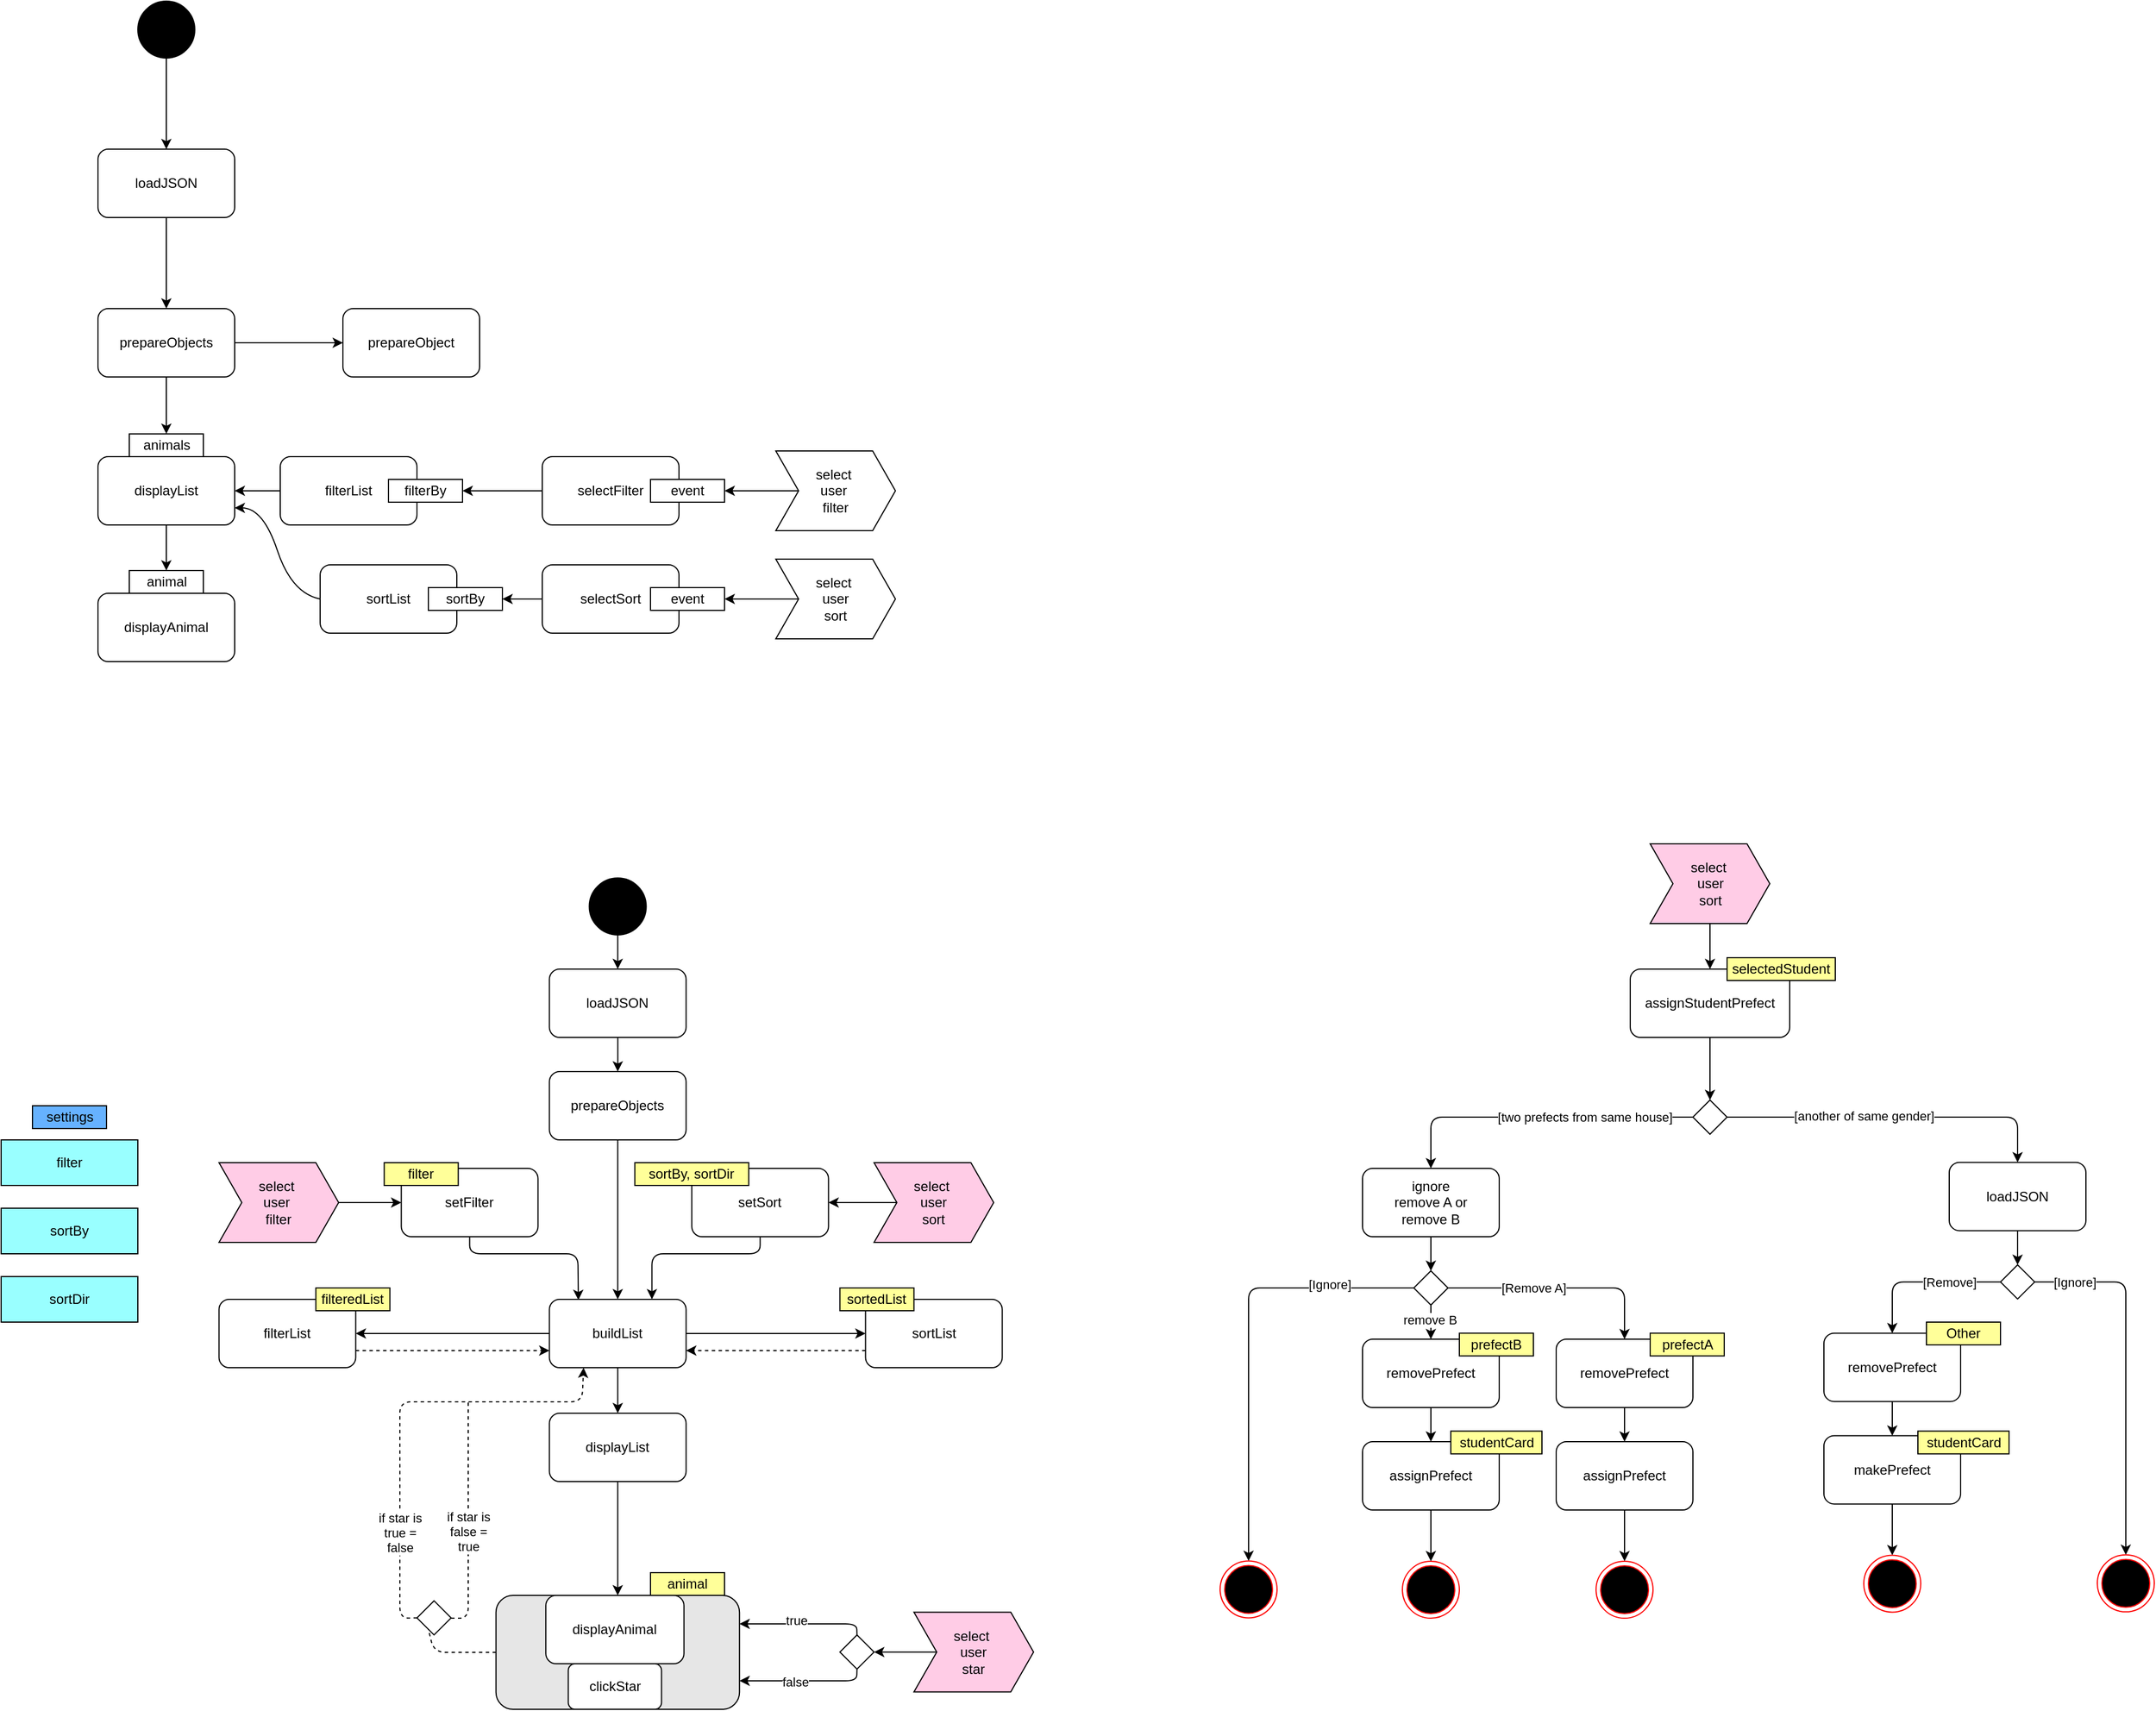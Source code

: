 <mxfile>
    <diagram name="Page-1" id="Lkjmjo3w-PD-YkwlmQaR">
        <mxGraphModel dx="575" dy="1204" grid="1" gridSize="10" guides="1" tooltips="1" connect="1" arrows="1" fold="1" page="1" pageScale="1" pageWidth="850" pageHeight="1100" math="0" shadow="0">
            <root>
                <mxCell id="0"/>
                <mxCell id="1" parent="0"/>
                <mxCell id="59" value="" style="rounded=1;whiteSpace=wrap;html=1;fillColor=#E6E6E6;" parent="1" vertex="1">
                    <mxGeometry x="554.37" y="1480" width="213.75" height="100" as="geometry"/>
                </mxCell>
                <mxCell id="HUbgPFjz6MRqd8MgpIkb-1" value="" style="ellipse;whiteSpace=wrap;html=1;aspect=fixed;fillColor=#000000;" parent="1" vertex="1">
                    <mxGeometry x="240" y="80" width="50" height="50" as="geometry"/>
                </mxCell>
                <mxCell id="HUbgPFjz6MRqd8MgpIkb-2" value="" style="endArrow=classic;html=1;rounded=0;exitX=0.5;exitY=1;exitDx=0;exitDy=0;" parent="1" source="HUbgPFjz6MRqd8MgpIkb-1" target="HUbgPFjz6MRqd8MgpIkb-3" edge="1">
                    <mxGeometry width="50" height="50" relative="1" as="geometry">
                        <mxPoint x="260" y="130" as="sourcePoint"/>
                        <mxPoint x="265" y="190" as="targetPoint"/>
                    </mxGeometry>
                </mxCell>
                <mxCell id="HUbgPFjz6MRqd8MgpIkb-5" value="" style="edgeStyle=orthogonalEdgeStyle;rounded=0;orthogonalLoop=1;jettySize=auto;html=1;" parent="1" source="HUbgPFjz6MRqd8MgpIkb-3" edge="1">
                    <mxGeometry relative="1" as="geometry">
                        <mxPoint x="265" y="350" as="targetPoint"/>
                    </mxGeometry>
                </mxCell>
                <mxCell id="HUbgPFjz6MRqd8MgpIkb-3" value="loadJSON" style="rounded=1;whiteSpace=wrap;html=1;fillColor=#FFFFFF;" parent="1" vertex="1">
                    <mxGeometry x="205" y="210" width="120" height="60" as="geometry"/>
                </mxCell>
                <mxCell id="HUbgPFjz6MRqd8MgpIkb-17" value="" style="edgeStyle=orthogonalEdgeStyle;rounded=0;orthogonalLoop=1;jettySize=auto;html=1;" parent="1" source="HUbgPFjz6MRqd8MgpIkb-6" target="HUbgPFjz6MRqd8MgpIkb-16" edge="1">
                    <mxGeometry relative="1" as="geometry"/>
                </mxCell>
                <mxCell id="HUbgPFjz6MRqd8MgpIkb-23" value="" style="edgeStyle=orthogonalEdgeStyle;rounded=0;orthogonalLoop=1;jettySize=auto;html=1;entryX=0.5;entryY=0;entryDx=0;entryDy=0;" parent="1" source="HUbgPFjz6MRqd8MgpIkb-6" target="HUbgPFjz6MRqd8MgpIkb-8" edge="1">
                    <mxGeometry relative="1" as="geometry"/>
                </mxCell>
                <mxCell id="HUbgPFjz6MRqd8MgpIkb-6" value="prepareObjects" style="rounded=1;whiteSpace=wrap;html=1;fillColor=#FFFFFF;" parent="1" vertex="1">
                    <mxGeometry x="205" y="350" width="120" height="60" as="geometry"/>
                </mxCell>
                <mxCell id="HUbgPFjz6MRqd8MgpIkb-8" value="animals" style="rounded=0;whiteSpace=wrap;html=1;fillColor=#FFFFFF;" parent="1" vertex="1">
                    <mxGeometry x="232.5" y="460" width="65" height="20" as="geometry"/>
                </mxCell>
                <mxCell id="HUbgPFjz6MRqd8MgpIkb-24" value="" style="edgeStyle=orthogonalEdgeStyle;rounded=0;orthogonalLoop=1;jettySize=auto;html=1;" parent="1" source="HUbgPFjz6MRqd8MgpIkb-9" target="HUbgPFjz6MRqd8MgpIkb-13" edge="1">
                    <mxGeometry relative="1" as="geometry"/>
                </mxCell>
                <mxCell id="HUbgPFjz6MRqd8MgpIkb-9" value="displayList" style="rounded=1;whiteSpace=wrap;html=1;fillColor=#FFFFFF;" parent="1" vertex="1">
                    <mxGeometry x="205" y="480" width="120" height="60" as="geometry"/>
                </mxCell>
                <mxCell id="HUbgPFjz6MRqd8MgpIkb-11" value="displayAnimal" style="rounded=1;whiteSpace=wrap;html=1;fillColor=#FFFFFF;" parent="1" vertex="1">
                    <mxGeometry x="205" y="600" width="120" height="60" as="geometry"/>
                </mxCell>
                <mxCell id="HUbgPFjz6MRqd8MgpIkb-13" value="animal" style="rounded=0;whiteSpace=wrap;html=1;fillColor=#FFFFFF;" parent="1" vertex="1">
                    <mxGeometry x="232.5" y="580" width="65" height="20" as="geometry"/>
                </mxCell>
                <mxCell id="HUbgPFjz6MRqd8MgpIkb-22" value="" style="edgeStyle=orthogonalEdgeStyle;rounded=0;orthogonalLoop=1;jettySize=auto;html=1;" parent="1" source="HUbgPFjz6MRqd8MgpIkb-14" target="HUbgPFjz6MRqd8MgpIkb-9" edge="1">
                    <mxGeometry relative="1" as="geometry"/>
                </mxCell>
                <mxCell id="HUbgPFjz6MRqd8MgpIkb-14" value="filterList" style="rounded=1;whiteSpace=wrap;html=1;fillColor=#FFFFFF;" parent="1" vertex="1">
                    <mxGeometry x="365" y="480" width="120" height="60" as="geometry"/>
                </mxCell>
                <mxCell id="HUbgPFjz6MRqd8MgpIkb-16" value="prepareObject" style="rounded=1;whiteSpace=wrap;html=1;fillColor=#FFFFFF;" parent="1" vertex="1">
                    <mxGeometry x="420" y="350" width="120" height="60" as="geometry"/>
                </mxCell>
                <mxCell id="HUbgPFjz6MRqd8MgpIkb-18" value="filterBy" style="rounded=0;whiteSpace=wrap;html=1;fillColor=#FFFFFF;" parent="1" vertex="1">
                    <mxGeometry x="460" y="500" width="65" height="20" as="geometry"/>
                </mxCell>
                <mxCell id="HUbgPFjz6MRqd8MgpIkb-30" value="" style="edgeStyle=orthogonalEdgeStyle;rounded=0;orthogonalLoop=1;jettySize=auto;html=1;" parent="1" source="HUbgPFjz6MRqd8MgpIkb-21" target="HUbgPFjz6MRqd8MgpIkb-28" edge="1">
                    <mxGeometry relative="1" as="geometry"/>
                </mxCell>
                <mxCell id="HUbgPFjz6MRqd8MgpIkb-21" value="select&amp;nbsp;&lt;br&gt;user&amp;nbsp;&lt;br&gt;filter&lt;br&gt;" style="shape=step;perimeter=stepPerimeter;whiteSpace=wrap;html=1;fixedSize=1;fillColor=#FFFFFF;" parent="1" vertex="1">
                    <mxGeometry x="800" y="475" width="105" height="70" as="geometry"/>
                </mxCell>
                <mxCell id="HUbgPFjz6MRqd8MgpIkb-26" value="" style="edgeStyle=orthogonalEdgeStyle;rounded=0;orthogonalLoop=1;jettySize=auto;html=1;" parent="1" source="HUbgPFjz6MRqd8MgpIkb-25" target="HUbgPFjz6MRqd8MgpIkb-18" edge="1">
                    <mxGeometry relative="1" as="geometry"/>
                </mxCell>
                <mxCell id="HUbgPFjz6MRqd8MgpIkb-25" value="selectFilter" style="rounded=1;whiteSpace=wrap;html=1;fillColor=#FFFFFF;" parent="1" vertex="1">
                    <mxGeometry x="595" y="480" width="120" height="60" as="geometry"/>
                </mxCell>
                <mxCell id="HUbgPFjz6MRqd8MgpIkb-28" value="event" style="rounded=0;whiteSpace=wrap;html=1;fillColor=#FFFFFF;" parent="1" vertex="1">
                    <mxGeometry x="690" y="500" width="65" height="20" as="geometry"/>
                </mxCell>
                <mxCell id="HUbgPFjz6MRqd8MgpIkb-36" value="" style="edgeStyle=orthogonalEdgeStyle;rounded=0;orthogonalLoop=1;jettySize=auto;html=1;" parent="1" source="HUbgPFjz6MRqd8MgpIkb-31" target="HUbgPFjz6MRqd8MgpIkb-35" edge="1">
                    <mxGeometry relative="1" as="geometry"/>
                </mxCell>
                <mxCell id="HUbgPFjz6MRqd8MgpIkb-31" value="select&amp;nbsp;&lt;br&gt;user&lt;br&gt;sort&lt;br&gt;" style="shape=step;perimeter=stepPerimeter;whiteSpace=wrap;html=1;fixedSize=1;fillColor=#FFFFFF;" parent="1" vertex="1">
                    <mxGeometry x="800" y="570" width="105" height="70" as="geometry"/>
                </mxCell>
                <mxCell id="HUbgPFjz6MRqd8MgpIkb-43" value="" style="edgeStyle=orthogonalEdgeStyle;rounded=0;orthogonalLoop=1;jettySize=auto;html=1;" parent="1" source="HUbgPFjz6MRqd8MgpIkb-34" target="HUbgPFjz6MRqd8MgpIkb-39" edge="1">
                    <mxGeometry relative="1" as="geometry"/>
                </mxCell>
                <mxCell id="HUbgPFjz6MRqd8MgpIkb-34" value="selectSort" style="rounded=1;whiteSpace=wrap;html=1;fillColor=#FFFFFF;" parent="1" vertex="1">
                    <mxGeometry x="595" y="575" width="120" height="60" as="geometry"/>
                </mxCell>
                <mxCell id="HUbgPFjz6MRqd8MgpIkb-35" value="event" style="rounded=0;whiteSpace=wrap;html=1;fillColor=#FFFFFF;" parent="1" vertex="1">
                    <mxGeometry x="690" y="595" width="65" height="20" as="geometry"/>
                </mxCell>
                <mxCell id="HUbgPFjz6MRqd8MgpIkb-37" value="sortList" style="rounded=1;whiteSpace=wrap;html=1;fillColor=#FFFFFF;" parent="1" vertex="1">
                    <mxGeometry x="400" y="575" width="120" height="60" as="geometry"/>
                </mxCell>
                <mxCell id="HUbgPFjz6MRqd8MgpIkb-39" value="sortBy" style="rounded=0;whiteSpace=wrap;html=1;fillColor=#FFFFFF;" parent="1" vertex="1">
                    <mxGeometry x="495" y="595" width="65" height="20" as="geometry"/>
                </mxCell>
                <mxCell id="HUbgPFjz6MRqd8MgpIkb-45" value="" style="curved=1;endArrow=classic;html=1;rounded=0;exitX=0;exitY=0.5;exitDx=0;exitDy=0;entryX=1;entryY=0.75;entryDx=0;entryDy=0;" parent="1" source="HUbgPFjz6MRqd8MgpIkb-37" target="HUbgPFjz6MRqd8MgpIkb-9" edge="1">
                    <mxGeometry width="50" height="50" relative="1" as="geometry">
                        <mxPoint x="325" y="600" as="sourcePoint"/>
                        <mxPoint x="375" y="550" as="targetPoint"/>
                        <Array as="points">
                            <mxPoint x="375" y="600"/>
                            <mxPoint x="350" y="525"/>
                        </Array>
                    </mxGeometry>
                </mxCell>
                <mxCell id="11" value="" style="edgeStyle=none;html=1;" parent="1" source="2" target="5" edge="1">
                    <mxGeometry relative="1" as="geometry"/>
                </mxCell>
                <mxCell id="2" value="select&amp;nbsp;&lt;br&gt;user&amp;nbsp;&lt;br&gt;filter&lt;br&gt;" style="shape=step;perimeter=stepPerimeter;whiteSpace=wrap;html=1;fixedSize=1;fillColor=#FFCCE6;" parent="1" vertex="1">
                    <mxGeometry x="311.25" y="1100" width="105" height="70" as="geometry"/>
                </mxCell>
                <mxCell id="12" value="" style="edgeStyle=none;html=1;" parent="1" source="4" target="6" edge="1">
                    <mxGeometry relative="1" as="geometry"/>
                </mxCell>
                <mxCell id="4" value="select&amp;nbsp;&lt;br&gt;user&lt;br&gt;sort&lt;br&gt;" style="shape=step;perimeter=stepPerimeter;whiteSpace=wrap;html=1;fixedSize=1;fillColor=#FFCCE6;" parent="1" vertex="1">
                    <mxGeometry x="886.25" y="1100" width="105" height="70" as="geometry"/>
                </mxCell>
                <mxCell id="9" value="" style="edgeStyle=none;html=1;entryX=0.212;entryY=0.01;entryDx=0;entryDy=0;entryPerimeter=0;" parent="1" source="5" target="7" edge="1">
                    <mxGeometry relative="1" as="geometry">
                        <mxPoint x="626.25" y="1200" as="targetPoint"/>
                        <Array as="points">
                            <mxPoint x="531.25" y="1180"/>
                            <mxPoint x="626.25" y="1180"/>
                        </Array>
                    </mxGeometry>
                </mxCell>
                <mxCell id="5" value="setFilter" style="rounded=1;whiteSpace=wrap;html=1;fillColor=#FFFFFF;" parent="1" vertex="1">
                    <mxGeometry x="471.25" y="1105" width="120" height="60" as="geometry"/>
                </mxCell>
                <mxCell id="10" style="edgeStyle=none;html=1;entryX=0.75;entryY=0;entryDx=0;entryDy=0;" parent="1" source="6" target="7" edge="1">
                    <mxGeometry relative="1" as="geometry">
                        <Array as="points">
                            <mxPoint x="786.25" y="1180"/>
                            <mxPoint x="691.25" y="1180"/>
                        </Array>
                    </mxGeometry>
                </mxCell>
                <mxCell id="6" value="setSort" style="rounded=1;whiteSpace=wrap;html=1;fillColor=#FFFFFF;" parent="1" vertex="1">
                    <mxGeometry x="726.25" y="1105" width="120" height="60" as="geometry"/>
                </mxCell>
                <mxCell id="18" style="edgeStyle=none;html=1;entryX=1;entryY=0.5;entryDx=0;entryDy=0;exitX=0;exitY=0.5;exitDx=0;exitDy=0;" parent="1" source="7" target="14" edge="1">
                    <mxGeometry relative="1" as="geometry"/>
                </mxCell>
                <mxCell id="19" style="edgeStyle=none;html=1;entryX=0;entryY=0.5;entryDx=0;entryDy=0;exitX=1;exitY=0.5;exitDx=0;exitDy=0;" parent="1" source="7" target="16" edge="1">
                    <mxGeometry relative="1" as="geometry">
                        <Array as="points"/>
                    </mxGeometry>
                </mxCell>
                <mxCell id="36" value="" style="edgeStyle=none;html=1;" parent="1" source="7" target="35" edge="1">
                    <mxGeometry relative="1" as="geometry"/>
                </mxCell>
                <mxCell id="7" value="buildList" style="rounded=1;whiteSpace=wrap;html=1;fillColor=#FFFFFF;" parent="1" vertex="1">
                    <mxGeometry x="601.25" y="1220" width="120" height="60" as="geometry"/>
                </mxCell>
                <mxCell id="14" value="filterList" style="rounded=1;whiteSpace=wrap;html=1;fillColor=#FFFFFF;" parent="1" vertex="1">
                    <mxGeometry x="311.25" y="1220" width="120" height="60" as="geometry"/>
                </mxCell>
                <mxCell id="15" value="filteredList" style="rounded=0;whiteSpace=wrap;html=1;fillColor=#FFFF99;" parent="1" vertex="1">
                    <mxGeometry x="396.25" y="1210" width="65" height="20" as="geometry"/>
                </mxCell>
                <mxCell id="16" value="sortList" style="rounded=1;whiteSpace=wrap;html=1;fillColor=#FFFFFF;" parent="1" vertex="1">
                    <mxGeometry x="878.75" y="1220" width="120" height="60" as="geometry"/>
                </mxCell>
                <mxCell id="33" value="" style="html=1;labelBackgroundColor=#ffffff;startArrow=none;startFill=0;startSize=6;endArrow=classic;endFill=1;endSize=6;jettySize=auto;orthogonalLoop=1;strokeWidth=1;dashed=1;fontSize=14;exitX=0;exitY=0.75;exitDx=0;exitDy=0;entryX=1;entryY=0.75;entryDx=0;entryDy=0;" parent="1" source="16" target="7" edge="1">
                    <mxGeometry width="60" height="60" relative="1" as="geometry">
                        <mxPoint x="796.25" y="1150" as="sourcePoint"/>
                        <mxPoint x="856.25" y="1090" as="targetPoint"/>
                    </mxGeometry>
                </mxCell>
                <mxCell id="34" value="" style="html=1;labelBackgroundColor=#ffffff;startArrow=none;startFill=0;startSize=6;endArrow=classic;endFill=1;endSize=6;jettySize=auto;orthogonalLoop=1;strokeWidth=1;dashed=1;fontSize=14;exitX=1;exitY=0.75;exitDx=0;exitDy=0;entryX=0;entryY=0.75;entryDx=0;entryDy=0;" parent="1" source="14" target="7" edge="1">
                    <mxGeometry width="60" height="60" relative="1" as="geometry">
                        <mxPoint x="618.75" y="1300" as="sourcePoint"/>
                        <mxPoint x="461.25" y="1300" as="targetPoint"/>
                    </mxGeometry>
                </mxCell>
                <mxCell id="55" style="edgeStyle=none;html=1;entryX=0.5;entryY=0;entryDx=0;entryDy=0;" parent="1" source="35" target="59" edge="1">
                    <mxGeometry relative="1" as="geometry">
                        <mxPoint x="660" y="1490" as="targetPoint"/>
                    </mxGeometry>
                </mxCell>
                <mxCell id="35" value="displayList" style="rounded=1;whiteSpace=wrap;html=1;fillColor=#FFFFFF;" parent="1" vertex="1">
                    <mxGeometry x="601.25" y="1320" width="120" height="60" as="geometry"/>
                </mxCell>
                <mxCell id="37" value="filter" style="rounded=0;whiteSpace=wrap;html=1;fillColor=#99FFFF;" parent="1" vertex="1">
                    <mxGeometry x="120" y="1080" width="120" height="40" as="geometry"/>
                </mxCell>
                <mxCell id="38" value="sortBy" style="rounded=0;whiteSpace=wrap;html=1;fillColor=#99FFFF;" parent="1" vertex="1">
                    <mxGeometry x="120" y="1140" width="120" height="40" as="geometry"/>
                </mxCell>
                <mxCell id="39" value="sortDir" style="rounded=0;whiteSpace=wrap;html=1;fillColor=#99FFFF;" parent="1" vertex="1">
                    <mxGeometry x="120" y="1200" width="120" height="40" as="geometry"/>
                </mxCell>
                <mxCell id="40" value="filter" style="rounded=0;whiteSpace=wrap;html=1;fillColor=#FFFF99;" parent="1" vertex="1">
                    <mxGeometry x="456.25" y="1100" width="65" height="20" as="geometry"/>
                </mxCell>
                <mxCell id="44" value="sortedList" style="rounded=0;whiteSpace=wrap;html=1;fillColor=#FFFF99;" parent="1" vertex="1">
                    <mxGeometry x="856.25" y="1210" width="65" height="20" as="geometry"/>
                </mxCell>
                <mxCell id="45" value="settings" style="rounded=0;whiteSpace=wrap;html=1;fillColor=#66B2FF;" parent="1" vertex="1">
                    <mxGeometry x="147.5" y="1050" width="65" height="20" as="geometry"/>
                </mxCell>
                <mxCell id="46" value="sortBy, sortDir" style="rounded=0;whiteSpace=wrap;html=1;fillColor=#FFFF99;" parent="1" vertex="1">
                    <mxGeometry x="676.25" y="1100" width="100" height="20" as="geometry"/>
                </mxCell>
                <mxCell id="47" value="" style="endArrow=classic;html=1;rounded=0;exitX=0.5;exitY=1;exitDx=0;exitDy=0;" parent="1" target="49" edge="1">
                    <mxGeometry width="50" height="50" relative="1" as="geometry">
                        <mxPoint x="661.25" y="850" as="sourcePoint"/>
                        <mxPoint x="661.25" y="910" as="targetPoint"/>
                    </mxGeometry>
                </mxCell>
                <mxCell id="48" value="" style="edgeStyle=orthogonalEdgeStyle;rounded=0;orthogonalLoop=1;jettySize=auto;html=1;" parent="1" source="49" edge="1">
                    <mxGeometry relative="1" as="geometry">
                        <mxPoint x="661.25" y="1020" as="targetPoint"/>
                    </mxGeometry>
                </mxCell>
                <mxCell id="49" value="loadJSON" style="rounded=1;whiteSpace=wrap;html=1;fillColor=#FFFFFF;" parent="1" vertex="1">
                    <mxGeometry x="601.25" y="930" width="120" height="60" as="geometry"/>
                </mxCell>
                <mxCell id="52" style="edgeStyle=none;html=1;entryX=0.5;entryY=0;entryDx=0;entryDy=0;" parent="1" source="50" target="7" edge="1">
                    <mxGeometry relative="1" as="geometry"/>
                </mxCell>
                <mxCell id="50" value="prepareObjects" style="rounded=1;whiteSpace=wrap;html=1;fillColor=#FFFFFF;" parent="1" vertex="1">
                    <mxGeometry x="601.25" y="1020" width="120" height="60" as="geometry"/>
                </mxCell>
                <mxCell id="51" value="" style="ellipse;whiteSpace=wrap;html=1;aspect=fixed;fillColor=#000000;" parent="1" vertex="1">
                    <mxGeometry x="636.25" y="850" width="50" height="50" as="geometry"/>
                </mxCell>
                <mxCell id="53" value="displayAnimal" style="rounded=1;whiteSpace=wrap;html=1;fillColor=#FFFFFF;" parent="1" vertex="1">
                    <mxGeometry x="598.12" y="1480" width="121.25" height="60" as="geometry"/>
                </mxCell>
                <mxCell id="54" value="animal" style="rounded=0;whiteSpace=wrap;html=1;fillColor=#FFFF99;" parent="1" vertex="1">
                    <mxGeometry x="690" y="1460" width="65" height="20" as="geometry"/>
                </mxCell>
                <mxCell id="62" style="edgeStyle=none;html=1;exitX=0;exitY=0.5;exitDx=0;exitDy=0;" parent="1" source="57" target="61" edge="1">
                    <mxGeometry relative="1" as="geometry"/>
                </mxCell>
                <mxCell id="57" value="select&amp;nbsp;&lt;br&gt;user&lt;br&gt;star" style="shape=step;perimeter=stepPerimeter;whiteSpace=wrap;html=1;fixedSize=1;fillColor=#FFCCE6;" parent="1" vertex="1">
                    <mxGeometry x="921.25" y="1494.71" width="105" height="70" as="geometry"/>
                </mxCell>
                <mxCell id="60" value="clickStar" style="rounded=1;whiteSpace=wrap;html=1;fillColor=#FFFFFF;" parent="1" vertex="1">
                    <mxGeometry x="617.81" y="1540" width="81.88" height="40" as="geometry"/>
                </mxCell>
                <mxCell id="65" style="edgeStyle=none;html=1;exitX=0.5;exitY=0;exitDx=0;exitDy=0;entryX=1;entryY=0.25;entryDx=0;entryDy=0;" parent="1" source="61" target="59" edge="1">
                    <mxGeometry relative="1" as="geometry">
                        <Array as="points">
                            <mxPoint x="871" y="1505"/>
                        </Array>
                    </mxGeometry>
                </mxCell>
                <mxCell id="67" value="true" style="edgeLabel;html=1;align=center;verticalAlign=middle;resizable=0;points=[];fillColor=#CCFF99;" parent="65" vertex="1" connectable="0">
                    <mxGeometry x="0.293" y="-3" relative="1" as="geometry">
                        <mxPoint x="10" as="offset"/>
                    </mxGeometry>
                </mxCell>
                <mxCell id="66" style="edgeStyle=none;html=1;exitX=0.5;exitY=1;exitDx=0;exitDy=0;entryX=1;entryY=0.75;entryDx=0;entryDy=0;" parent="1" source="61" target="59" edge="1">
                    <mxGeometry relative="1" as="geometry">
                        <Array as="points">
                            <mxPoint x="871" y="1555"/>
                        </Array>
                    </mxGeometry>
                </mxCell>
                <mxCell id="68" value="false" style="edgeLabel;html=1;align=center;verticalAlign=middle;resizable=0;points=[];shadow=1;" parent="66" vertex="1" connectable="0">
                    <mxGeometry x="0.147" y="1" relative="1" as="geometry">
                        <mxPoint as="offset"/>
                    </mxGeometry>
                </mxCell>
                <mxCell id="61" value="" style="rhombus;whiteSpace=wrap;html=1;fillColor=none;" parent="1" vertex="1">
                    <mxGeometry x="856.25" y="1514.71" width="30" height="30" as="geometry"/>
                </mxCell>
                <mxCell id="72" value="" style="html=1;labelBackgroundColor=#ffffff;startArrow=none;startFill=0;startSize=6;endArrow=classic;endFill=1;endSize=6;jettySize=auto;orthogonalLoop=1;strokeWidth=1;dashed=1;fontSize=14;entryX=0.25;entryY=1;entryDx=0;entryDy=0;exitX=0;exitY=0.5;exitDx=0;exitDy=0;" parent="1" source="74" target="7" edge="1">
                    <mxGeometry width="60" height="60" relative="1" as="geometry">
                        <mxPoint x="480" y="1540" as="sourcePoint"/>
                        <mxPoint x="540" y="1480" as="targetPoint"/>
                        <Array as="points">
                            <mxPoint x="470" y="1500"/>
                            <mxPoint x="470" y="1310"/>
                            <mxPoint x="630" y="1310"/>
                        </Array>
                    </mxGeometry>
                </mxCell>
                <mxCell id="82" value="if star is&lt;br&gt;true =&lt;br&gt;false" style="edgeLabel;html=1;align=center;verticalAlign=middle;resizable=0;points=[];" parent="72" vertex="1" connectable="0">
                    <mxGeometry x="-0.544" relative="1" as="geometry">
                        <mxPoint as="offset"/>
                    </mxGeometry>
                </mxCell>
                <mxCell id="75" value="" style="html=1;labelBackgroundColor=#ffffff;startArrow=none;startFill=0;startSize=6;endArrow=none;endFill=1;endSize=6;jettySize=auto;orthogonalLoop=1;strokeWidth=1;dashed=1;fontSize=14;entryX=0.25;entryY=1;entryDx=0;entryDy=0;exitX=0;exitY=0.5;exitDx=0;exitDy=0;" parent="1" source="59" target="74" edge="1">
                    <mxGeometry width="60" height="60" relative="1" as="geometry">
                        <mxPoint x="554.37" y="1530" as="sourcePoint"/>
                        <mxPoint x="631.25" y="1280" as="targetPoint"/>
                        <Array as="points">
                            <mxPoint x="500" y="1530"/>
                        </Array>
                    </mxGeometry>
                </mxCell>
                <mxCell id="74" value="" style="rhombus;whiteSpace=wrap;html=1;fillColor=none;" parent="1" vertex="1">
                    <mxGeometry x="485" y="1484.71" width="30" height="30" as="geometry"/>
                </mxCell>
                <mxCell id="81" value="" style="endArrow=none;dashed=1;html=1;" parent="1" edge="1">
                    <mxGeometry width="50" height="50" relative="1" as="geometry">
                        <mxPoint x="515" y="1500" as="sourcePoint"/>
                        <mxPoint x="530" y="1310" as="targetPoint"/>
                        <Array as="points">
                            <mxPoint x="530" y="1500"/>
                        </Array>
                    </mxGeometry>
                </mxCell>
                <mxCell id="84" value="if star is&lt;br&gt;false =&lt;br&gt;true" style="edgeLabel;html=1;align=center;verticalAlign=middle;resizable=0;points=[];" parent="81" vertex="1" connectable="0">
                    <mxGeometry x="-0.106" relative="1" as="geometry">
                        <mxPoint as="offset"/>
                    </mxGeometry>
                </mxCell>
                <mxCell id="85" value="" style="ellipse;html=1;shape=endState;fillColor=#000000;strokeColor=#ff0000;" vertex="1" parent="1">
                    <mxGeometry x="1350" y="1450" width="50" height="50" as="geometry"/>
                </mxCell>
                <mxCell id="110" value="" style="edgeStyle=none;html=1;" edge="1" parent="1" source="86" target="87">
                    <mxGeometry relative="1" as="geometry"/>
                </mxCell>
                <mxCell id="86" value="assignStudentPrefect" style="rounded=1;whiteSpace=wrap;html=1;fillColor=#FFFFFF;" vertex="1" parent="1">
                    <mxGeometry x="1550" y="930" width="140" height="60" as="geometry"/>
                </mxCell>
                <mxCell id="111" style="edgeStyle=none;html=1;entryX=0.5;entryY=0;entryDx=0;entryDy=0;" edge="1" parent="1" source="87" target="101">
                    <mxGeometry relative="1" as="geometry">
                        <mxPoint x="1950.0" y="1090" as="targetPoint"/>
                        <Array as="points">
                            <mxPoint x="1890" y="1060"/>
                        </Array>
                    </mxGeometry>
                </mxCell>
                <mxCell id="112" value="[another of same gender]" style="edgeLabel;html=1;align=center;verticalAlign=middle;resizable=0;points=[];" vertex="1" connectable="0" parent="111">
                    <mxGeometry x="-0.383" y="2" relative="1" as="geometry">
                        <mxPoint x="29" y="1" as="offset"/>
                    </mxGeometry>
                </mxCell>
                <mxCell id="113" style="edgeStyle=none;html=1;entryX=0.5;entryY=0;entryDx=0;entryDy=0;" edge="1" parent="1" source="87" target="88">
                    <mxGeometry relative="1" as="geometry">
                        <Array as="points">
                            <mxPoint x="1460" y="1060"/>
                            <mxPoint x="1375" y="1060"/>
                        </Array>
                    </mxGeometry>
                </mxCell>
                <mxCell id="114" value="[two prefects from same house]" style="edgeLabel;html=1;align=center;verticalAlign=middle;resizable=0;points=[];" vertex="1" connectable="0" parent="113">
                    <mxGeometry x="-0.011" y="-1" relative="1" as="geometry">
                        <mxPoint x="41" y="1" as="offset"/>
                    </mxGeometry>
                </mxCell>
                <mxCell id="87" value="" style="rhombus;whiteSpace=wrap;html=1;fillColor=none;" vertex="1" parent="1">
                    <mxGeometry x="1605" y="1045" width="30" height="30" as="geometry"/>
                </mxCell>
                <mxCell id="116" style="edgeStyle=none;html=1;entryX=0.5;entryY=0;entryDx=0;entryDy=0;" edge="1" parent="1" source="88" target="89">
                    <mxGeometry relative="1" as="geometry"/>
                </mxCell>
                <mxCell id="88" value="ignore&lt;br&gt;remove A or&lt;br&gt;remove B" style="rounded=1;whiteSpace=wrap;html=1;fillColor=#FFFFFF;" vertex="1" parent="1">
                    <mxGeometry x="1315" y="1105" width="120" height="60" as="geometry"/>
                </mxCell>
                <mxCell id="117" style="edgeStyle=none;html=1;entryX=0.5;entryY=0;entryDx=0;entryDy=0;" edge="1" parent="1" source="89" target="95">
                    <mxGeometry relative="1" as="geometry">
                        <Array as="points">
                            <mxPoint x="1215" y="1210"/>
                        </Array>
                    </mxGeometry>
                </mxCell>
                <mxCell id="118" value="[Ignore]" style="edgeLabel;html=1;align=center;verticalAlign=middle;resizable=0;points=[];" vertex="1" connectable="0" parent="117">
                    <mxGeometry x="-0.613" y="-3" relative="1" as="geometry">
                        <mxPoint as="offset"/>
                    </mxGeometry>
                </mxCell>
                <mxCell id="119" style="edgeStyle=none;html=1;" edge="1" parent="1" source="89" target="93">
                    <mxGeometry relative="1" as="geometry"/>
                </mxCell>
                <mxCell id="120" value="remove B" style="edgeLabel;html=1;align=center;verticalAlign=middle;resizable=0;points=[];" vertex="1" connectable="0" parent="119">
                    <mxGeometry x="-0.162" y="-1" relative="1" as="geometry">
                        <mxPoint as="offset"/>
                    </mxGeometry>
                </mxCell>
                <mxCell id="123" style="edgeStyle=none;html=1;entryX=0.5;entryY=0;entryDx=0;entryDy=0;" edge="1" parent="1" source="89" target="97">
                    <mxGeometry relative="1" as="geometry">
                        <Array as="points">
                            <mxPoint x="1545" y="1210"/>
                        </Array>
                    </mxGeometry>
                </mxCell>
                <mxCell id="124" value="[Remove A]" style="edgeLabel;html=1;align=center;verticalAlign=middle;resizable=0;points=[];" vertex="1" connectable="0" parent="123">
                    <mxGeometry x="-0.531" y="1" relative="1" as="geometry">
                        <mxPoint x="28" y="1" as="offset"/>
                    </mxGeometry>
                </mxCell>
                <mxCell id="89" value="" style="rhombus;whiteSpace=wrap;html=1;fillColor=none;" vertex="1" parent="1">
                    <mxGeometry x="1360" y="1195" width="30" height="30" as="geometry"/>
                </mxCell>
                <mxCell id="121" style="edgeStyle=none;html=1;exitX=0.5;exitY=1;exitDx=0;exitDy=0;" edge="1" parent="1" source="93" target="94">
                    <mxGeometry relative="1" as="geometry"/>
                </mxCell>
                <mxCell id="93" value="removePrefect" style="rounded=1;whiteSpace=wrap;html=1;fillColor=#FFFFFF;" vertex="1" parent="1">
                    <mxGeometry x="1315" y="1255" width="120" height="60" as="geometry"/>
                </mxCell>
                <mxCell id="122" style="edgeStyle=none;html=1;exitX=0.5;exitY=1;exitDx=0;exitDy=0;entryX=0.5;entryY=0;entryDx=0;entryDy=0;" edge="1" parent="1" source="94" target="85">
                    <mxGeometry relative="1" as="geometry"/>
                </mxCell>
                <mxCell id="94" value="assignPrefect" style="rounded=1;whiteSpace=wrap;html=1;fillColor=#FFFFFF;" vertex="1" parent="1">
                    <mxGeometry x="1315" y="1345" width="120" height="60" as="geometry"/>
                </mxCell>
                <mxCell id="95" value="" style="ellipse;html=1;shape=endState;fillColor=#000000;strokeColor=#ff0000;" vertex="1" parent="1">
                    <mxGeometry x="1190" y="1449.71" width="50" height="50" as="geometry"/>
                </mxCell>
                <mxCell id="126" value="" style="edgeStyle=none;html=1;" edge="1" parent="1" source="97" target="98">
                    <mxGeometry relative="1" as="geometry"/>
                </mxCell>
                <mxCell id="97" value="removePrefect" style="rounded=1;whiteSpace=wrap;html=1;fillColor=#FFFFFF;" vertex="1" parent="1">
                    <mxGeometry x="1485" y="1255" width="120" height="60" as="geometry"/>
                </mxCell>
                <mxCell id="125" style="edgeStyle=none;html=1;entryX=0.5;entryY=0;entryDx=0;entryDy=0;" edge="1" parent="1" source="98" target="100">
                    <mxGeometry relative="1" as="geometry"/>
                </mxCell>
                <mxCell id="98" value="assignPrefect" style="rounded=1;whiteSpace=wrap;html=1;fillColor=#FFFFFF;" vertex="1" parent="1">
                    <mxGeometry x="1485" y="1345" width="120" height="60" as="geometry"/>
                </mxCell>
                <mxCell id="100" value="" style="ellipse;html=1;shape=endState;fillColor=#000000;strokeColor=#ff0000;" vertex="1" parent="1">
                    <mxGeometry x="1520" y="1450" width="50" height="50" as="geometry"/>
                </mxCell>
                <mxCell id="130" style="edgeStyle=none;html=1;exitX=0.5;exitY=1;exitDx=0;exitDy=0;entryX=0.5;entryY=0;entryDx=0;entryDy=0;" edge="1" parent="1" source="101" target="103">
                    <mxGeometry relative="1" as="geometry"/>
                </mxCell>
                <mxCell id="101" value="loadJSON" style="rounded=1;whiteSpace=wrap;html=1;fillColor=#FFFFFF;" vertex="1" parent="1">
                    <mxGeometry x="1830" y="1099.71" width="120" height="60" as="geometry"/>
                </mxCell>
                <mxCell id="127" style="edgeStyle=none;html=1;entryX=0.5;entryY=0;entryDx=0;entryDy=0;" edge="1" parent="1" source="103" target="105">
                    <mxGeometry relative="1" as="geometry">
                        <Array as="points">
                            <mxPoint x="1780" y="1204.71"/>
                        </Array>
                    </mxGeometry>
                </mxCell>
                <mxCell id="132" value="[Remove]" style="edgeLabel;html=1;align=center;verticalAlign=middle;resizable=0;points=[];" vertex="1" connectable="0" parent="127">
                    <mxGeometry x="-0.406" y="2" relative="1" as="geometry">
                        <mxPoint x="-4" y="-2" as="offset"/>
                    </mxGeometry>
                </mxCell>
                <mxCell id="133" style="edgeStyle=none;html=1;exitX=1;exitY=0.5;exitDx=0;exitDy=0;entryX=0.5;entryY=0;entryDx=0;entryDy=0;" edge="1" parent="1" source="103" target="108">
                    <mxGeometry relative="1" as="geometry">
                        <Array as="points">
                            <mxPoint x="1985" y="1204.71"/>
                        </Array>
                    </mxGeometry>
                </mxCell>
                <mxCell id="135" value="[Ignore]" style="edgeLabel;html=1;align=center;verticalAlign=middle;resizable=0;points=[];" vertex="1" connectable="0" parent="133">
                    <mxGeometry x="-0.844" y="1" relative="1" as="geometry">
                        <mxPoint x="10" y="1" as="offset"/>
                    </mxGeometry>
                </mxCell>
                <mxCell id="103" value="" style="rhombus;whiteSpace=wrap;html=1;fillColor=none;" vertex="1" parent="1">
                    <mxGeometry x="1875" y="1189.71" width="30" height="30" as="geometry"/>
                </mxCell>
                <mxCell id="128" style="edgeStyle=none;html=1;exitX=0.5;exitY=1;exitDx=0;exitDy=0;entryX=0.5;entryY=0;entryDx=0;entryDy=0;" edge="1" parent="1" source="105" target="106">
                    <mxGeometry relative="1" as="geometry"/>
                </mxCell>
                <mxCell id="105" value="removePrefect" style="rounded=1;whiteSpace=wrap;html=1;fillColor=#FFFFFF;" vertex="1" parent="1">
                    <mxGeometry x="1720" y="1249.71" width="120" height="60" as="geometry"/>
                </mxCell>
                <mxCell id="129" style="edgeStyle=none;html=1;exitX=0.5;exitY=1;exitDx=0;exitDy=0;" edge="1" parent="1" source="106" target="107">
                    <mxGeometry relative="1" as="geometry"/>
                </mxCell>
                <mxCell id="106" value="makePrefect" style="rounded=1;whiteSpace=wrap;html=1;fillColor=#FFFFFF;" vertex="1" parent="1">
                    <mxGeometry x="1720" y="1339.71" width="120" height="60" as="geometry"/>
                </mxCell>
                <mxCell id="107" value="" style="ellipse;html=1;shape=endState;fillColor=#000000;strokeColor=#ff0000;" vertex="1" parent="1">
                    <mxGeometry x="1755" y="1444.71" width="50" height="50" as="geometry"/>
                </mxCell>
                <mxCell id="108" value="" style="ellipse;html=1;shape=endState;fillColor=#000000;strokeColor=#ff0000;" vertex="1" parent="1">
                    <mxGeometry x="1960" y="1444.42" width="50" height="50" as="geometry"/>
                </mxCell>
                <mxCell id="136" value="" style="edgeStyle=none;html=1;" edge="1" parent="1" source="109" target="86">
                    <mxGeometry relative="1" as="geometry"/>
                </mxCell>
                <mxCell id="109" value="select&amp;nbsp;&lt;br&gt;user&lt;br&gt;sort&lt;br&gt;" style="shape=step;perimeter=stepPerimeter;whiteSpace=wrap;html=1;fixedSize=1;fillColor=#FFCCE6;" vertex="1" parent="1">
                    <mxGeometry x="1567.5" y="820" width="105" height="70" as="geometry"/>
                </mxCell>
                <mxCell id="137" value="prefectB" style="rounded=0;whiteSpace=wrap;html=1;fillColor=#FFFF99;" vertex="1" parent="1">
                    <mxGeometry x="1400" y="1249.71" width="65" height="20" as="geometry"/>
                </mxCell>
                <mxCell id="138" value="studentCard" style="rounded=0;whiteSpace=wrap;html=1;fillColor=#FFFF99;" vertex="1" parent="1">
                    <mxGeometry x="1392.5" y="1335.71" width="80" height="20" as="geometry"/>
                </mxCell>
                <mxCell id="139" value="prefectA" style="rounded=0;whiteSpace=wrap;html=1;fillColor=#FFFF99;" vertex="1" parent="1">
                    <mxGeometry x="1567.5" y="1249.71" width="65" height="20" as="geometry"/>
                </mxCell>
                <mxCell id="140" value="Other" style="rounded=0;whiteSpace=wrap;html=1;fillColor=#FFFF99;" vertex="1" parent="1">
                    <mxGeometry x="1810" y="1240" width="65" height="20" as="geometry"/>
                </mxCell>
                <mxCell id="141" value="studentCard" style="rounded=0;whiteSpace=wrap;html=1;fillColor=#FFFF99;" vertex="1" parent="1">
                    <mxGeometry x="1802.5" y="1335.71" width="80" height="20" as="geometry"/>
                </mxCell>
                <mxCell id="142" value="selectedStudent" style="rounded=0;whiteSpace=wrap;html=1;fillColor=#FFFF99;" vertex="1" parent="1">
                    <mxGeometry x="1635" y="920" width="95" height="20" as="geometry"/>
                </mxCell>
            </root>
        </mxGraphModel>
    </diagram>
</mxfile>